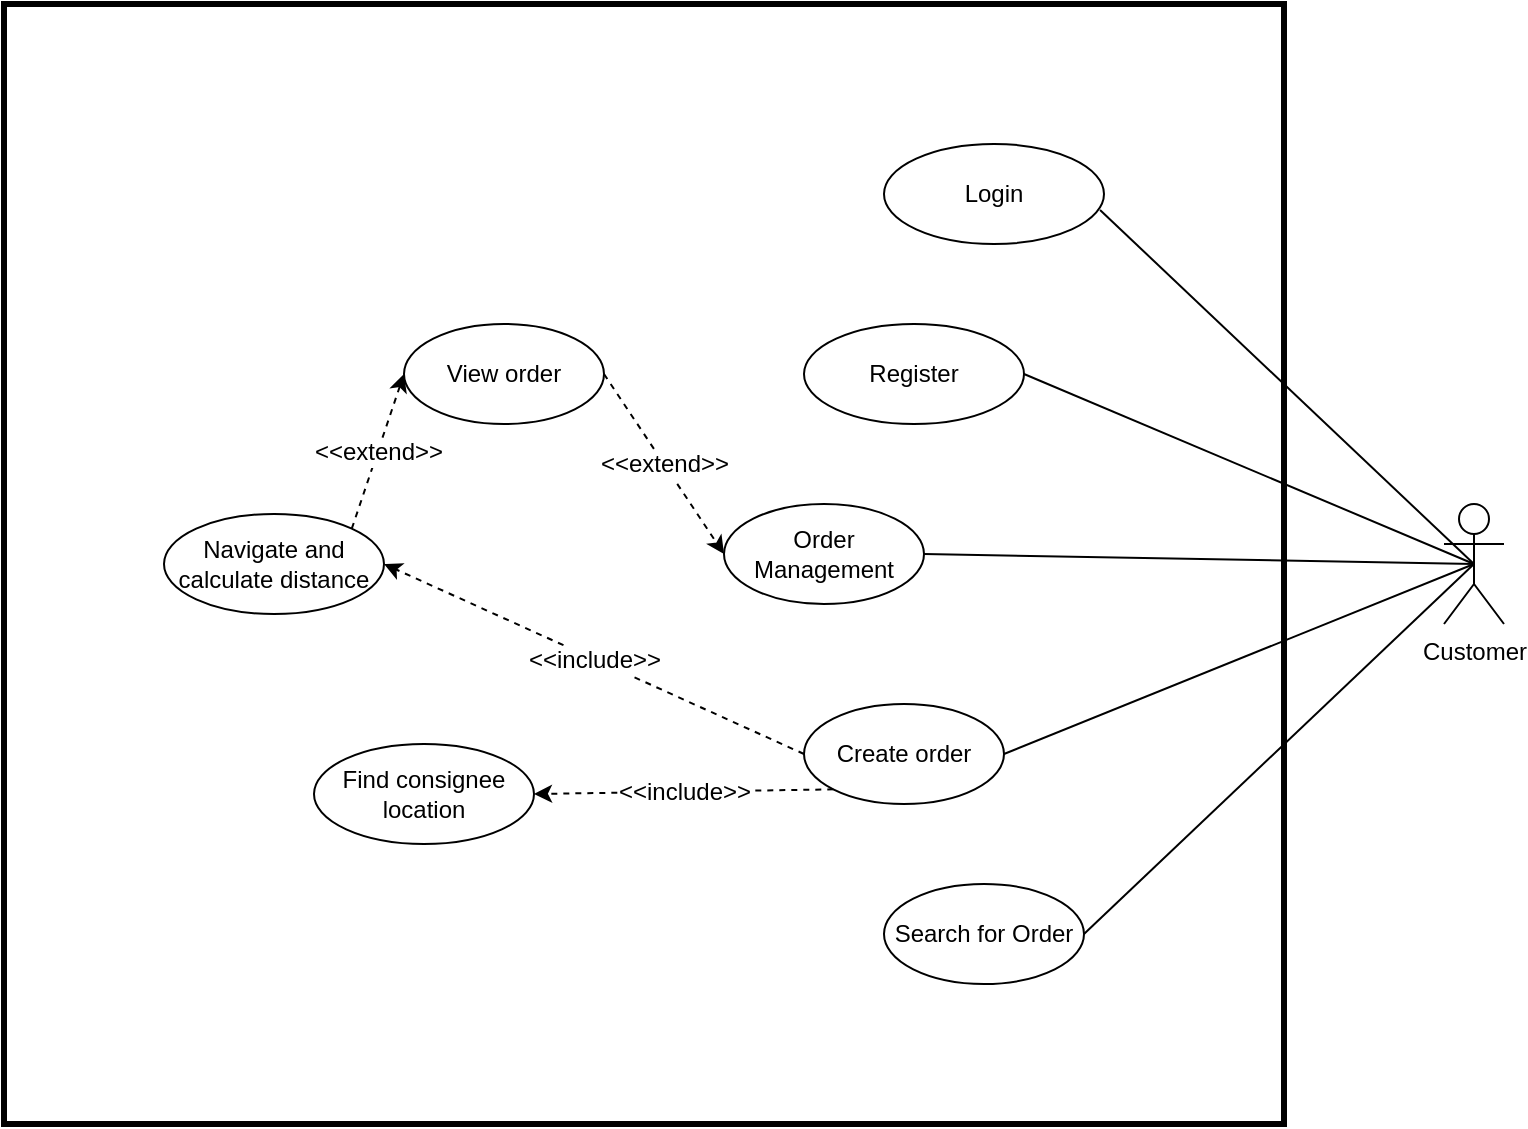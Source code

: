<mxfile version="14.9.6" type="device"><diagram id="R8_pgWdMYUYc43afimFO" name="Page-1"><mxGraphModel dx="1422" dy="832" grid="1" gridSize="10" guides="1" tooltips="1" connect="1" arrows="1" fold="1" page="1" pageScale="1" pageWidth="827" pageHeight="1169" math="0" shadow="0"><root><mxCell id="0"/><mxCell id="1" parent="0"/><mxCell id="ehLbOmzivgt0dXMF_8vT-2" value="Customer" style="shape=umlActor;verticalLabelPosition=bottom;verticalAlign=top;html=1;fontStyle=0;fontSize=12;" parent="1" vertex="1"><mxGeometry x="760" y="370" width="30" height="60" as="geometry"/></mxCell><mxCell id="ehLbOmzivgt0dXMF_8vT-4" value="" style="rounded=0;whiteSpace=wrap;html=1;fillColor=none;strokeWidth=3;fontStyle=0;fontSize=12;" parent="1" vertex="1"><mxGeometry x="40" y="120" width="640" height="560" as="geometry"/></mxCell><mxCell id="ehLbOmzivgt0dXMF_8vT-6" value="Login" style="ellipse;whiteSpace=wrap;html=1;fillColor=none;fontStyle=0;fontSize=12;" parent="1" vertex="1"><mxGeometry x="480" y="190" width="110" height="50" as="geometry"/></mxCell><mxCell id="ehLbOmzivgt0dXMF_8vT-7" value="" style="endArrow=none;html=1;rounded=0;entryX=0.5;entryY=0.5;entryDx=0;entryDy=0;entryPerimeter=0;exitX=0.982;exitY=0.66;exitDx=0;exitDy=0;exitPerimeter=0;fontStyle=0;fontSize=12;" parent="1" source="ehLbOmzivgt0dXMF_8vT-6" target="ehLbOmzivgt0dXMF_8vT-2" edge="1"><mxGeometry width="50" height="50" relative="1" as="geometry"><mxPoint x="390" y="440" as="sourcePoint"/><mxPoint x="440" y="390" as="targetPoint"/></mxGeometry></mxCell><mxCell id="ehLbOmzivgt0dXMF_8vT-8" value="Register" style="ellipse;whiteSpace=wrap;html=1;fillColor=none;fontStyle=0;fontSize=12;" parent="1" vertex="1"><mxGeometry x="440" y="280" width="110" height="50" as="geometry"/></mxCell><mxCell id="ehLbOmzivgt0dXMF_8vT-9" value="" style="endArrow=none;html=1;rounded=0;entryX=0.5;entryY=0.5;entryDx=0;entryDy=0;entryPerimeter=0;exitX=1;exitY=0.5;exitDx=0;exitDy=0;fontStyle=0;fontSize=12;" parent="1" source="ehLbOmzivgt0dXMF_8vT-8" target="ehLbOmzivgt0dXMF_8vT-2" edge="1"><mxGeometry width="50" height="50" relative="1" as="geometry"><mxPoint x="390" y="440" as="sourcePoint"/><mxPoint x="440" y="390" as="targetPoint"/></mxGeometry></mxCell><mxCell id="ehLbOmzivgt0dXMF_8vT-10" value="Order Management" style="ellipse;whiteSpace=wrap;html=1;fillColor=none;fontStyle=0;fontSize=12;" parent="1" vertex="1"><mxGeometry x="400" y="370" width="100" height="50" as="geometry"/></mxCell><mxCell id="ehLbOmzivgt0dXMF_8vT-12" value="" style="endArrow=none;html=1;rounded=0;entryX=0.5;entryY=0.5;entryDx=0;entryDy=0;entryPerimeter=0;exitX=1;exitY=0.5;exitDx=0;exitDy=0;fontStyle=0;fontSize=12;" parent="1" source="ehLbOmzivgt0dXMF_8vT-10" target="ehLbOmzivgt0dXMF_8vT-2" edge="1"><mxGeometry width="50" height="50" relative="1" as="geometry"><mxPoint x="390" y="440" as="sourcePoint"/><mxPoint x="440" y="390" as="targetPoint"/></mxGeometry></mxCell><mxCell id="ehLbOmzivgt0dXMF_8vT-15" value="Search for Order" style="ellipse;whiteSpace=wrap;html=1;fillColor=none;fontStyle=0;fontSize=12;" parent="1" vertex="1"><mxGeometry x="480" y="560" width="100" height="50" as="geometry"/></mxCell><mxCell id="ehLbOmzivgt0dXMF_8vT-16" value="" style="endArrow=none;html=1;rounded=0;entryX=0.5;entryY=0.5;entryDx=0;entryDy=0;entryPerimeter=0;exitX=1;exitY=0.5;exitDx=0;exitDy=0;fontStyle=0;fontSize=12;" parent="1" source="ehLbOmzivgt0dXMF_8vT-15" target="ehLbOmzivgt0dXMF_8vT-2" edge="1"><mxGeometry width="50" height="50" relative="1" as="geometry"><mxPoint x="390" y="440" as="sourcePoint"/><mxPoint x="440" y="390" as="targetPoint"/></mxGeometry></mxCell><mxCell id="ehLbOmzivgt0dXMF_8vT-21" value="Create order" style="ellipse;whiteSpace=wrap;html=1;fillColor=none;fontStyle=0;fontSize=12;" parent="1" vertex="1"><mxGeometry x="440" y="470" width="100" height="50" as="geometry"/></mxCell><mxCell id="ehLbOmzivgt0dXMF_8vT-22" value="" style="endArrow=none;html=1;rounded=0;entryX=0.5;entryY=0.5;entryDx=0;entryDy=0;entryPerimeter=0;exitX=1;exitY=0.5;exitDx=0;exitDy=0;fontStyle=0;fontSize=12;" parent="1" source="ehLbOmzivgt0dXMF_8vT-21" target="ehLbOmzivgt0dXMF_8vT-2" edge="1"><mxGeometry width="50" height="50" relative="1" as="geometry"><mxPoint x="390" y="450" as="sourcePoint"/><mxPoint x="440" y="400" as="targetPoint"/></mxGeometry></mxCell><mxCell id="ehLbOmzivgt0dXMF_8vT-31" value="View order" style="ellipse;whiteSpace=wrap;html=1;fillColor=none;fontStyle=0;fontSize=12;" parent="1" vertex="1"><mxGeometry x="240" y="280" width="100" height="50" as="geometry"/></mxCell><mxCell id="ehLbOmzivgt0dXMF_8vT-32" value="" style="endArrow=classic;html=1;rounded=0;dashed=1;exitX=1;exitY=0.5;exitDx=0;exitDy=0;entryX=0;entryY=0.5;entryDx=0;entryDy=0;fontStyle=0;fontSize=12;" parent="1" source="ehLbOmzivgt0dXMF_8vT-31" target="ehLbOmzivgt0dXMF_8vT-10" edge="1"><mxGeometry relative="1" as="geometry"><mxPoint x="320" y="275" as="sourcePoint"/><mxPoint x="410" y="325" as="targetPoint"/></mxGeometry></mxCell><mxCell id="ehLbOmzivgt0dXMF_8vT-33" value="&amp;lt;&amp;lt;extend&amp;gt;&amp;gt;" style="edgeLabel;resizable=0;html=1;align=center;verticalAlign=middle;strokeWidth=3;fillColor=none;fontStyle=0;fontSize=12;" parent="ehLbOmzivgt0dXMF_8vT-32" connectable="0" vertex="1"><mxGeometry relative="1" as="geometry"/></mxCell><mxCell id="ehLbOmzivgt0dXMF_8vT-47" value="Navigate and calculate distance" style="ellipse;whiteSpace=wrap;html=1;fillColor=none;fontStyle=0;fontSize=12;" parent="1" vertex="1"><mxGeometry x="120" y="375" width="110" height="50" as="geometry"/></mxCell><mxCell id="ehLbOmzivgt0dXMF_8vT-48" value="" style="endArrow=classic;html=1;rounded=0;dashed=1;exitX=0;exitY=0.5;exitDx=0;exitDy=0;entryX=1;entryY=0.5;entryDx=0;entryDy=0;fontStyle=0;fontSize=12;" parent="1" source="ehLbOmzivgt0dXMF_8vT-21" target="ehLbOmzivgt0dXMF_8vT-47" edge="1"><mxGeometry relative="1" as="geometry"><mxPoint x="307.325" y="492.322" as="sourcePoint"/><mxPoint x="232.68" y="390" as="targetPoint"/></mxGeometry></mxCell><mxCell id="ehLbOmzivgt0dXMF_8vT-49" value="&amp;lt;&amp;lt;include&amp;gt;&amp;gt;" style="edgeLabel;resizable=0;html=1;align=center;verticalAlign=middle;strokeWidth=3;fillColor=none;fontStyle=0;fontSize=12;" parent="ehLbOmzivgt0dXMF_8vT-48" connectable="0" vertex="1"><mxGeometry relative="1" as="geometry"/></mxCell><mxCell id="ehLbOmzivgt0dXMF_8vT-50" value="" style="endArrow=classic;html=1;rounded=0;dashed=1;exitX=1;exitY=0;exitDx=0;exitDy=0;entryX=0;entryY=0.5;entryDx=0;entryDy=0;fontStyle=0;fontSize=12;" parent="1" source="ehLbOmzivgt0dXMF_8vT-47" target="ehLbOmzivgt0dXMF_8vT-31" edge="1"><mxGeometry relative="1" as="geometry"><mxPoint x="200" y="410" as="sourcePoint"/><mxPoint x="374" y="410" as="targetPoint"/></mxGeometry></mxCell><mxCell id="ehLbOmzivgt0dXMF_8vT-51" value="&amp;lt;&amp;lt;extend&amp;gt;&amp;gt;" style="edgeLabel;resizable=0;html=1;align=center;verticalAlign=middle;strokeWidth=3;fillColor=none;fontStyle=0;fontSize=12;" parent="ehLbOmzivgt0dXMF_8vT-50" connectable="0" vertex="1"><mxGeometry relative="1" as="geometry"/></mxCell><mxCell id="ehLbOmzivgt0dXMF_8vT-52" value="Find consignee location" style="ellipse;whiteSpace=wrap;html=1;fillColor=none;fontStyle=0;fontSize=12;" parent="1" vertex="1"><mxGeometry x="195" y="490" width="110" height="50" as="geometry"/></mxCell><mxCell id="ehLbOmzivgt0dXMF_8vT-53" value="" style="endArrow=classic;html=1;rounded=0;dashed=1;exitX=0;exitY=1;exitDx=0;exitDy=0;entryX=1;entryY=0.5;entryDx=0;entryDy=0;fontStyle=0;fontSize=12;" parent="1" source="ehLbOmzivgt0dXMF_8vT-21" target="ehLbOmzivgt0dXMF_8vT-52" edge="1"><mxGeometry relative="1" as="geometry"><mxPoint x="410" y="410" as="sourcePoint"/><mxPoint x="205" y="360" as="targetPoint"/></mxGeometry></mxCell><mxCell id="ehLbOmzivgt0dXMF_8vT-54" value="&amp;lt;&amp;lt;include&amp;gt;&amp;gt;" style="edgeLabel;resizable=0;html=1;align=center;verticalAlign=middle;strokeWidth=3;fillColor=none;fontStyle=0;fontSize=12;" parent="ehLbOmzivgt0dXMF_8vT-53" connectable="0" vertex="1"><mxGeometry relative="1" as="geometry"/></mxCell></root></mxGraphModel></diagram></mxfile>